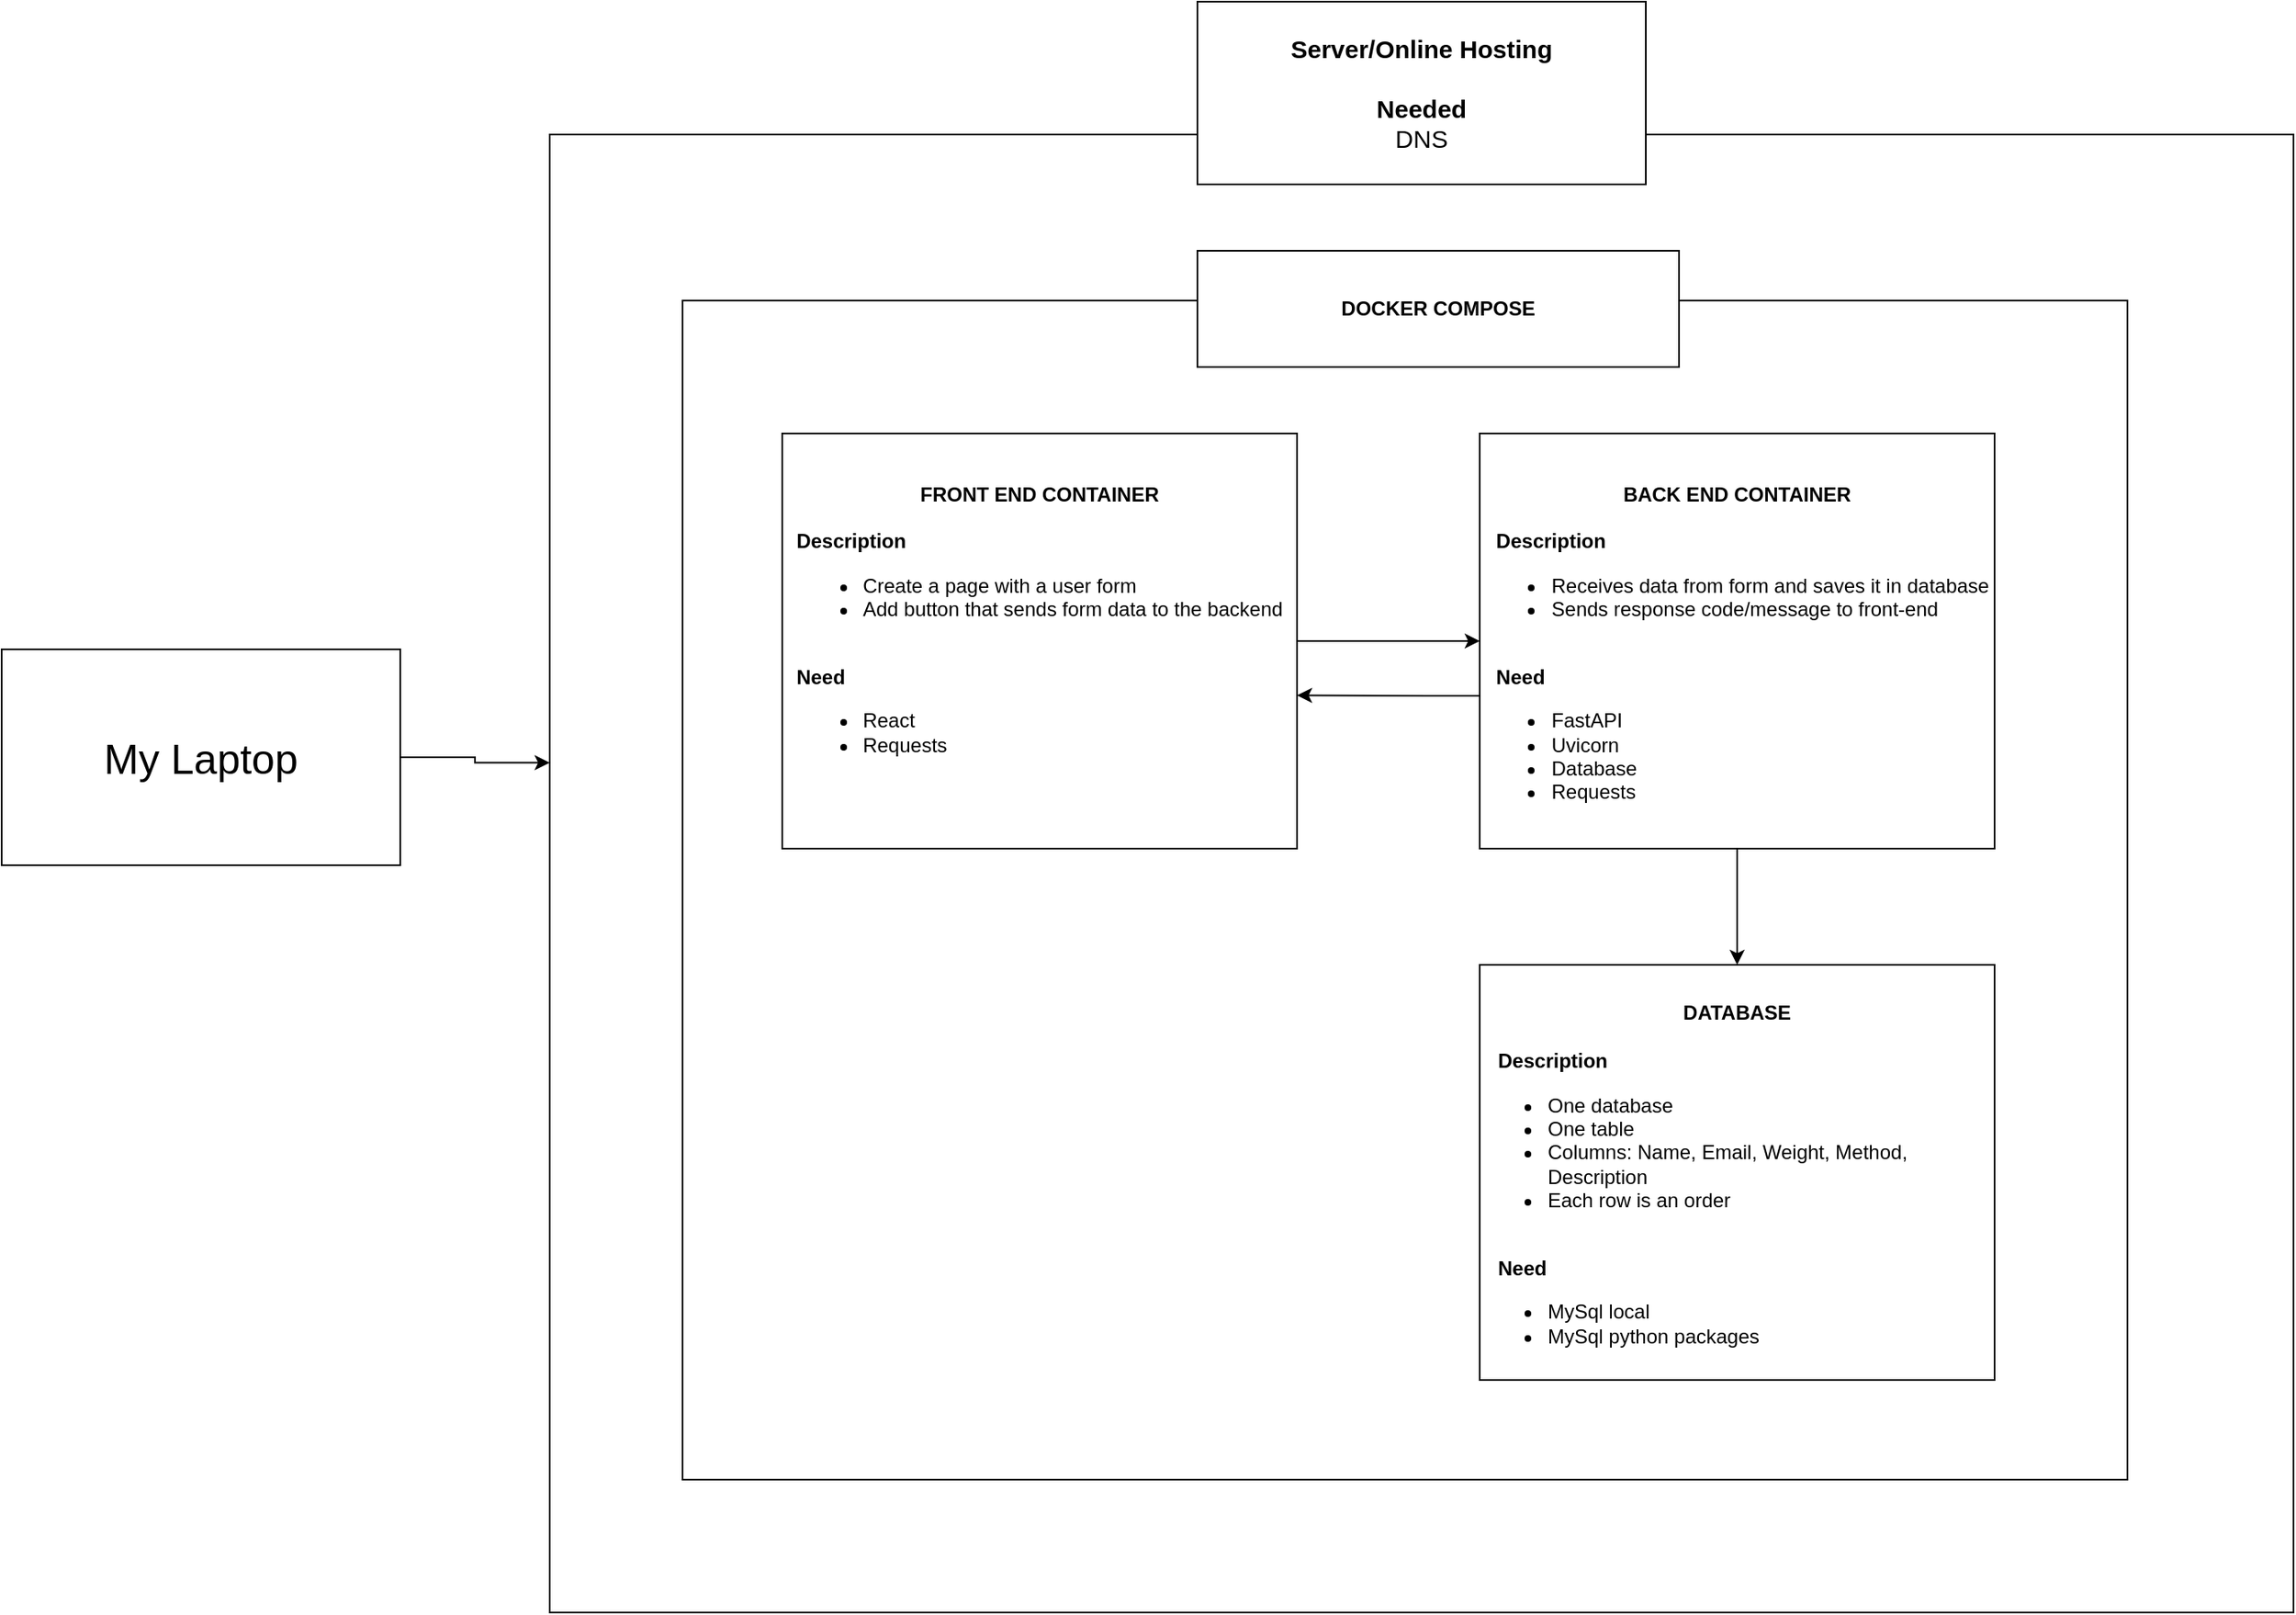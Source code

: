 <mxfile version="24.5.5" type="device">
  <diagram name="Pagina-1" id="vTv3MMSpAinuY5wGHQGn">
    <mxGraphModel dx="2876" dy="2223" grid="1" gridSize="10" guides="1" tooltips="1" connect="1" arrows="1" fold="1" page="1" pageScale="1" pageWidth="827" pageHeight="1169" math="0" shadow="0">
      <root>
        <mxCell id="0" />
        <mxCell id="1" parent="0" />
        <mxCell id="GT-TnNETGOJbehr34sRw-13" value="" style="whiteSpace=wrap;html=1;" vertex="1" parent="1">
          <mxGeometry x="-130" y="-70" width="1050" height="890" as="geometry" />
        </mxCell>
        <mxCell id="GT-TnNETGOJbehr34sRw-9" value="" style="whiteSpace=wrap;html=1;" vertex="1" parent="1">
          <mxGeometry x="-50" y="30" width="870" height="710" as="geometry" />
        </mxCell>
        <mxCell id="GT-TnNETGOJbehr34sRw-5" style="edgeStyle=orthogonalEdgeStyle;rounded=0;orthogonalLoop=1;jettySize=auto;html=1;" edge="1" parent="1" source="GT-TnNETGOJbehr34sRw-1" target="GT-TnNETGOJbehr34sRw-3">
          <mxGeometry relative="1" as="geometry" />
        </mxCell>
        <mxCell id="GT-TnNETGOJbehr34sRw-1" value="&lt;div style=&quot;font-size: 12px;&quot;&gt;&lt;span style=&quot;background-color: initial; font-size: 12px;&quot;&gt;&lt;b style=&quot;font-size: 12px;&quot;&gt;FRONT END CONTAINER&lt;/b&gt;&lt;/span&gt;&lt;/div&gt;&lt;div style=&quot;font-size: 12px;&quot;&gt;&lt;br style=&quot;font-size: 12px;&quot;&gt;&lt;/div&gt;&lt;div style=&quot;text-align: left; font-size: 12px;&quot;&gt;&lt;b style=&quot;font-size: 12px;&quot;&gt;Description&amp;nbsp;&lt;/b&gt;&lt;/div&gt;&lt;div style=&quot;font-size: 12px;&quot;&gt;&lt;ul style=&quot;font-size: 12px;&quot;&gt;&lt;li style=&quot;text-align: left; font-size: 12px;&quot;&gt;Create a page with a user form&lt;/li&gt;&lt;li style=&quot;font-size: 12px;&quot;&gt;Add button that sends form data to the backend&lt;/li&gt;&lt;/ul&gt;&lt;/div&gt;&lt;div style=&quot;text-align: left; font-size: 12px;&quot;&gt;&lt;br style=&quot;font-size: 12px;&quot;&gt;&lt;/div&gt;&lt;div style=&quot;text-align: left; font-size: 12px;&quot;&gt;&lt;b style=&quot;font-size: 12px;&quot;&gt;Need&lt;/b&gt;&lt;/div&gt;&lt;div style=&quot;font-size: 12px;&quot;&gt;&lt;ul style=&quot;font-size: 12px;&quot;&gt;&lt;li style=&quot;text-align: left; font-size: 12px;&quot;&gt;&lt;span style=&quot;background-color: initial; font-size: 12px;&quot;&gt;React&lt;/span&gt;&lt;/li&gt;&lt;li style=&quot;text-align: left; font-size: 12px;&quot;&gt;&lt;span style=&quot;background-color: initial; font-size: 12px;&quot;&gt;Requests&lt;/span&gt;&lt;/li&gt;&lt;/ul&gt;&lt;/div&gt;&lt;div style=&quot;font-size: 12px;&quot;&gt;&lt;br style=&quot;font-size: 12px;&quot;&gt;&lt;/div&gt;" style="whiteSpace=wrap;html=1;align=center;fontSize=12;" vertex="1" parent="1">
          <mxGeometry x="10" y="110" width="310" height="250" as="geometry" />
        </mxCell>
        <mxCell id="GT-TnNETGOJbehr34sRw-7" value="" style="edgeStyle=orthogonalEdgeStyle;rounded=0;orthogonalLoop=1;jettySize=auto;html=1;" edge="1" parent="1" source="GT-TnNETGOJbehr34sRw-3" target="GT-TnNETGOJbehr34sRw-4">
          <mxGeometry relative="1" as="geometry" />
        </mxCell>
        <mxCell id="GT-TnNETGOJbehr34sRw-3" value="&lt;div style=&quot;font-size: 12px;&quot;&gt;&lt;span style=&quot;background-color: initial; font-size: 12px;&quot;&gt;&lt;b style=&quot;font-size: 12px;&quot;&gt;&lt;br style=&quot;font-size: 12px;&quot;&gt;&lt;/b&gt;&lt;/span&gt;&lt;/div&gt;&lt;div style=&quot;font-size: 12px;&quot;&gt;&lt;span style=&quot;background-color: initial; font-size: 12px;&quot;&gt;&lt;b style=&quot;font-size: 12px;&quot;&gt;&lt;br style=&quot;font-size: 12px;&quot;&gt;&lt;/b&gt;&lt;/span&gt;&lt;/div&gt;&lt;div style=&quot;font-size: 12px;&quot;&gt;&lt;span style=&quot;background-color: initial; font-size: 12px;&quot;&gt;&lt;b style=&quot;font-size: 12px;&quot;&gt;BACK END CONTAINER&lt;/b&gt;&lt;/span&gt;&lt;/div&gt;&lt;div style=&quot;font-size: 12px;&quot;&gt;&lt;br style=&quot;font-size: 12px;&quot;&gt;&lt;/div&gt;&lt;div style=&quot;text-align: left; font-size: 12px;&quot;&gt;&lt;b style=&quot;font-size: 12px;&quot;&gt;&amp;nbsp; Description&amp;nbsp;&lt;/b&gt;&lt;/div&gt;&lt;div style=&quot;font-size: 12px;&quot;&gt;&lt;ul style=&quot;font-size: 12px;&quot;&gt;&lt;li style=&quot;text-align: left; font-size: 12px;&quot;&gt;Receives data from form and saves it in database&lt;/li&gt;&lt;li style=&quot;text-align: left; font-size: 12px;&quot;&gt;Sends response code/message to front-end&lt;/li&gt;&lt;/ul&gt;&lt;/div&gt;&lt;div style=&quot;text-align: left; font-size: 12px;&quot;&gt;&lt;br style=&quot;font-size: 12px;&quot;&gt;&lt;/div&gt;&lt;div style=&quot;text-align: left; font-size: 12px;&quot;&gt;&lt;b style=&quot;font-size: 12px;&quot;&gt;&amp;nbsp; Need&lt;/b&gt;&lt;/div&gt;&lt;div style=&quot;font-size: 12px;&quot;&gt;&lt;ul style=&quot;font-size: 12px;&quot;&gt;&lt;li style=&quot;text-align: left; font-size: 12px;&quot;&gt;&lt;span style=&quot;background-color: initial; font-size: 12px;&quot;&gt;FastAPI&lt;/span&gt;&lt;/li&gt;&lt;li style=&quot;text-align: left; font-size: 12px;&quot;&gt;&lt;span style=&quot;background-color: initial; font-size: 12px;&quot;&gt;Uvicorn&lt;/span&gt;&lt;/li&gt;&lt;li style=&quot;text-align: left; font-size: 12px;&quot;&gt;&lt;span style=&quot;background-color: initial; font-size: 12px;&quot;&gt;Database&lt;/span&gt;&lt;/li&gt;&lt;li style=&quot;text-align: left; font-size: 12px;&quot;&gt;&lt;span style=&quot;background-color: initial; font-size: 12px;&quot;&gt;Requests&lt;/span&gt;&lt;/li&gt;&lt;/ul&gt;&lt;/div&gt;&lt;div style=&quot;font-size: 12px;&quot;&gt;&lt;br style=&quot;font-size: 12px;&quot;&gt;&lt;/div&gt;" style="whiteSpace=wrap;html=1;align=center;fontSize=12;" vertex="1" parent="1">
          <mxGeometry x="430" y="110" width="310" height="250" as="geometry" />
        </mxCell>
        <mxCell id="GT-TnNETGOJbehr34sRw-4" value="&lt;div style=&quot;font-size: 12px;&quot;&gt;&lt;span style=&quot;background-color: initial; font-size: 12px;&quot;&gt;&lt;b style=&quot;font-size: 12px;&quot;&gt;&lt;br style=&quot;font-size: 12px;&quot;&gt;&lt;/b&gt;&lt;/span&gt;&lt;/div&gt;&lt;div style=&quot;font-size: 12px;&quot;&gt;&lt;span style=&quot;background-color: initial; font-size: 12px;&quot;&gt;&lt;b style=&quot;font-size: 12px;&quot;&gt;DATABASE&lt;/b&gt;&lt;/span&gt;&lt;/div&gt;&lt;div style=&quot;font-size: 12px;&quot;&gt;&lt;br style=&quot;font-size: 12px;&quot;&gt;&lt;/div&gt;&lt;div style=&quot;text-align: left; font-size: 12px;&quot;&gt;&lt;b style=&quot;font-size: 12px;&quot;&gt;&amp;nbsp; &amp;nbsp;Description&amp;nbsp;&lt;/b&gt;&lt;/div&gt;&lt;div style=&quot;font-size: 12px;&quot;&gt;&lt;ul style=&quot;font-size: 12px;&quot;&gt;&lt;li style=&quot;text-align: left; font-size: 12px;&quot;&gt;One database&lt;/li&gt;&lt;li style=&quot;text-align: left; font-size: 12px;&quot;&gt;One table&lt;/li&gt;&lt;li style=&quot;text-align: left; font-size: 12px;&quot;&gt;Columns: Name, Email, Weight, Method, Description&lt;/li&gt;&lt;li style=&quot;text-align: left; font-size: 12px;&quot;&gt;Each row is an order&lt;/li&gt;&lt;/ul&gt;&lt;/div&gt;&lt;div style=&quot;text-align: left; font-size: 12px;&quot;&gt;&lt;br style=&quot;font-size: 12px;&quot;&gt;&lt;/div&gt;&lt;div style=&quot;text-align: left; font-size: 12px;&quot;&gt;&lt;b style=&quot;font-size: 12px;&quot;&gt;&amp;nbsp; &amp;nbsp;Need&lt;/b&gt;&lt;/div&gt;&lt;div style=&quot;font-size: 12px;&quot;&gt;&lt;ul style=&quot;font-size: 12px;&quot;&gt;&lt;li style=&quot;text-align: left; font-size: 12px;&quot;&gt;&lt;span style=&quot;background-color: initial; font-size: 12px;&quot;&gt;MySql local&lt;/span&gt;&lt;/li&gt;&lt;li style=&quot;text-align: left; font-size: 12px;&quot;&gt;&lt;span style=&quot;background-color: initial; font-size: 12px;&quot;&gt;MySql python packages&lt;/span&gt;&lt;/li&gt;&lt;/ul&gt;&lt;/div&gt;" style="whiteSpace=wrap;html=1;align=center;fontSize=12;" vertex="1" parent="1">
          <mxGeometry x="430" y="430" width="310" height="250" as="geometry" />
        </mxCell>
        <mxCell id="GT-TnNETGOJbehr34sRw-8" style="edgeStyle=orthogonalEdgeStyle;rounded=0;orthogonalLoop=1;jettySize=auto;html=1;entryX=1;entryY=0.631;entryDx=0;entryDy=0;entryPerimeter=0;" edge="1" parent="1" source="GT-TnNETGOJbehr34sRw-3" target="GT-TnNETGOJbehr34sRw-1">
          <mxGeometry relative="1" as="geometry">
            <Array as="points">
              <mxPoint x="400" y="268" />
              <mxPoint x="400" y="268" />
            </Array>
          </mxGeometry>
        </mxCell>
        <mxCell id="GT-TnNETGOJbehr34sRw-10" value="&lt;b style=&quot;font-size: 12px;&quot;&gt;DOCKER COMPOSE&lt;/b&gt;" style="whiteSpace=wrap;html=1;fontSize=12;" vertex="1" parent="1">
          <mxGeometry x="260" width="290" height="70" as="geometry" />
        </mxCell>
        <mxCell id="GT-TnNETGOJbehr34sRw-11" value="&lt;font style=&quot;font-size: 25px;&quot;&gt;My Laptop&lt;/font&gt;" style="whiteSpace=wrap;html=1;" vertex="1" parent="1">
          <mxGeometry x="-460" y="240" width="240" height="130" as="geometry" />
        </mxCell>
        <mxCell id="GT-TnNETGOJbehr34sRw-14" value="&lt;b&gt;&lt;font style=&quot;font-size: 15px;&quot;&gt;Server/Online Hosting&lt;/font&gt;&lt;/b&gt;&lt;div&gt;&lt;b&gt;&lt;font style=&quot;font-size: 15px;&quot;&gt;&lt;br&gt;&lt;/font&gt;&lt;/b&gt;&lt;/div&gt;&lt;div&gt;&lt;b&gt;&lt;font style=&quot;font-size: 15px;&quot;&gt;Needed&lt;/font&gt;&lt;/b&gt;&lt;/div&gt;&lt;div&gt;&lt;font style=&quot;font-size: 15px;&quot;&gt;DNS&lt;/font&gt;&lt;/div&gt;" style="whiteSpace=wrap;html=1;" vertex="1" parent="1">
          <mxGeometry x="260" y="-150" width="270" height="110" as="geometry" />
        </mxCell>
        <mxCell id="GT-TnNETGOJbehr34sRw-15" style="edgeStyle=orthogonalEdgeStyle;rounded=0;orthogonalLoop=1;jettySize=auto;html=1;entryX=0;entryY=0.425;entryDx=0;entryDy=0;entryPerimeter=0;" edge="1" parent="1" source="GT-TnNETGOJbehr34sRw-11" target="GT-TnNETGOJbehr34sRw-13">
          <mxGeometry relative="1" as="geometry" />
        </mxCell>
      </root>
    </mxGraphModel>
  </diagram>
</mxfile>
